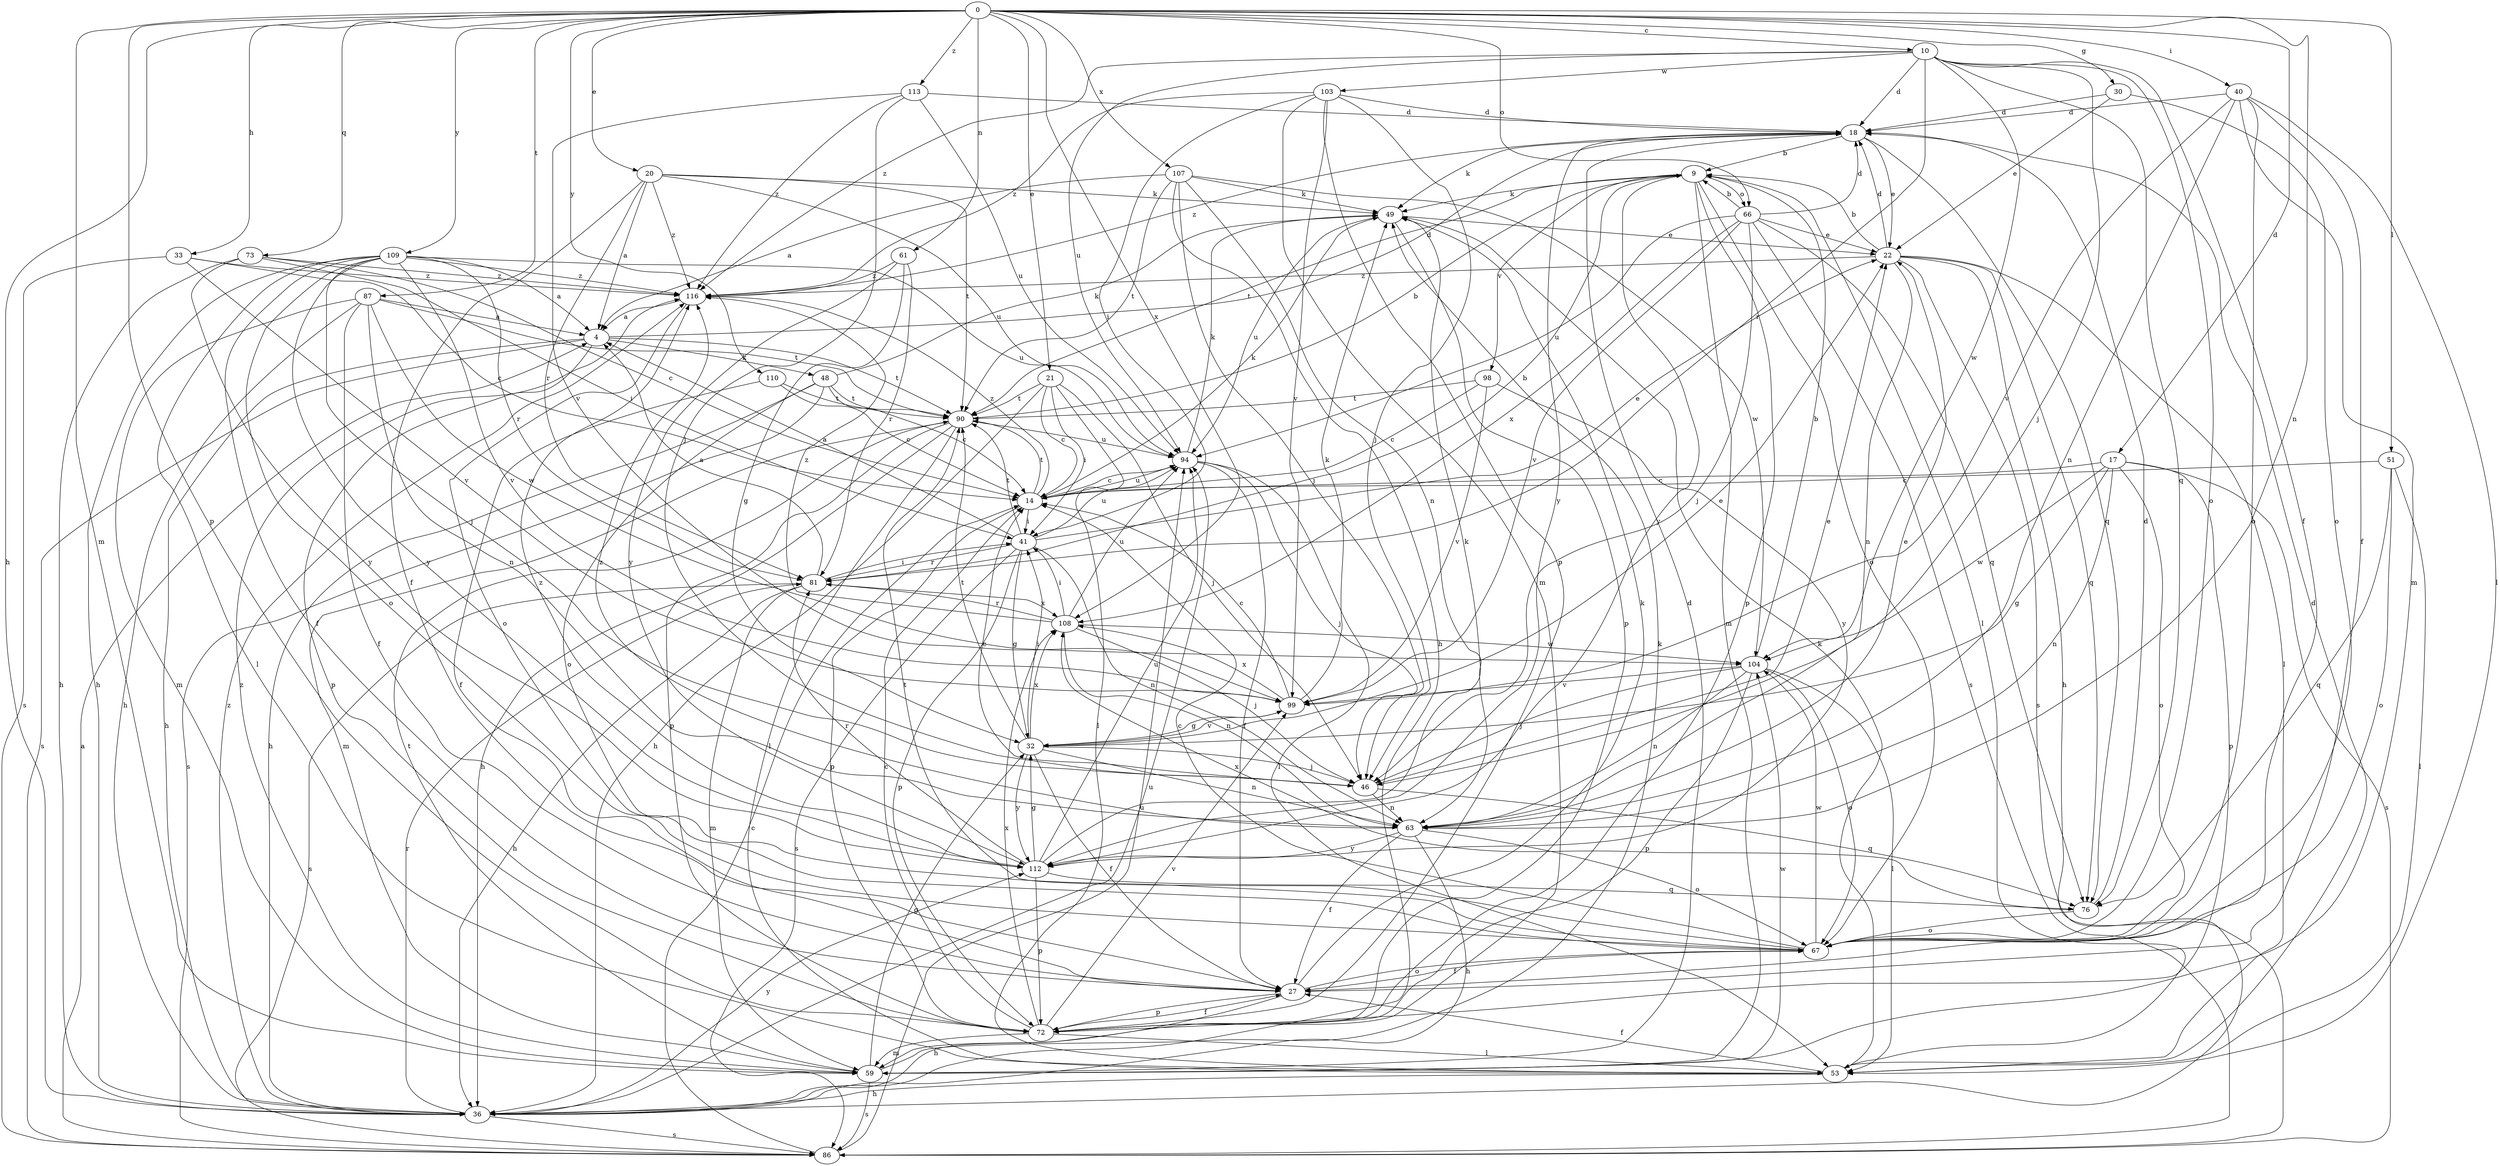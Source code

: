 strict digraph  {
0;
4;
9;
10;
14;
17;
18;
20;
21;
22;
27;
30;
32;
33;
36;
40;
41;
46;
48;
49;
51;
53;
59;
61;
63;
66;
67;
72;
73;
76;
81;
86;
87;
90;
94;
98;
99;
103;
104;
107;
108;
109;
110;
112;
113;
116;
0 -> 10  [label=c];
0 -> 17  [label=d];
0 -> 20  [label=e];
0 -> 21  [label=e];
0 -> 30  [label=g];
0 -> 33  [label=h];
0 -> 36  [label=h];
0 -> 40  [label=i];
0 -> 51  [label=l];
0 -> 59  [label=m];
0 -> 61  [label=n];
0 -> 63  [label=n];
0 -> 66  [label=o];
0 -> 72  [label=p];
0 -> 73  [label=q];
0 -> 87  [label=t];
0 -> 107  [label=x];
0 -> 108  [label=x];
0 -> 109  [label=y];
0 -> 110  [label=y];
0 -> 113  [label=z];
4 -> 18  [label=d];
4 -> 36  [label=h];
4 -> 48  [label=k];
4 -> 72  [label=p];
4 -> 86  [label=s];
4 -> 90  [label=t];
9 -> 49  [label=k];
9 -> 53  [label=l];
9 -> 59  [label=m];
9 -> 66  [label=o];
9 -> 67  [label=o];
9 -> 72  [label=p];
9 -> 90  [label=t];
9 -> 98  [label=v];
9 -> 112  [label=y];
10 -> 18  [label=d];
10 -> 27  [label=f];
10 -> 46  [label=j];
10 -> 67  [label=o];
10 -> 76  [label=q];
10 -> 81  [label=r];
10 -> 94  [label=u];
10 -> 103  [label=w];
10 -> 104  [label=w];
10 -> 116  [label=z];
14 -> 41  [label=i];
14 -> 49  [label=k];
14 -> 72  [label=p];
14 -> 90  [label=t];
14 -> 94  [label=u];
14 -> 116  [label=z];
17 -> 14  [label=c];
17 -> 32  [label=g];
17 -> 63  [label=n];
17 -> 67  [label=o];
17 -> 72  [label=p];
17 -> 86  [label=s];
17 -> 104  [label=w];
18 -> 9  [label=b];
18 -> 22  [label=e];
18 -> 49  [label=k];
18 -> 76  [label=q];
18 -> 112  [label=y];
18 -> 116  [label=z];
20 -> 4  [label=a];
20 -> 27  [label=f];
20 -> 49  [label=k];
20 -> 81  [label=r];
20 -> 90  [label=t];
20 -> 94  [label=u];
20 -> 116  [label=z];
21 -> 14  [label=c];
21 -> 36  [label=h];
21 -> 41  [label=i];
21 -> 46  [label=j];
21 -> 53  [label=l];
21 -> 90  [label=t];
22 -> 9  [label=b];
22 -> 18  [label=d];
22 -> 36  [label=h];
22 -> 53  [label=l];
22 -> 63  [label=n];
22 -> 76  [label=q];
22 -> 86  [label=s];
22 -> 116  [label=z];
27 -> 36  [label=h];
27 -> 49  [label=k];
27 -> 67  [label=o];
27 -> 72  [label=p];
30 -> 18  [label=d];
30 -> 22  [label=e];
30 -> 67  [label=o];
32 -> 22  [label=e];
32 -> 27  [label=f];
32 -> 41  [label=i];
32 -> 46  [label=j];
32 -> 63  [label=n];
32 -> 90  [label=t];
32 -> 99  [label=v];
32 -> 108  [label=x];
32 -> 112  [label=y];
33 -> 14  [label=c];
33 -> 86  [label=s];
33 -> 99  [label=v];
33 -> 116  [label=z];
36 -> 81  [label=r];
36 -> 86  [label=s];
36 -> 94  [label=u];
36 -> 112  [label=y];
36 -> 116  [label=z];
40 -> 18  [label=d];
40 -> 27  [label=f];
40 -> 53  [label=l];
40 -> 59  [label=m];
40 -> 63  [label=n];
40 -> 67  [label=o];
40 -> 99  [label=v];
41 -> 4  [label=a];
41 -> 22  [label=e];
41 -> 32  [label=g];
41 -> 63  [label=n];
41 -> 72  [label=p];
41 -> 81  [label=r];
41 -> 86  [label=s];
41 -> 90  [label=t];
41 -> 94  [label=u];
46 -> 14  [label=c];
46 -> 22  [label=e];
46 -> 63  [label=n];
46 -> 76  [label=q];
48 -> 14  [label=c];
48 -> 36  [label=h];
48 -> 49  [label=k];
48 -> 67  [label=o];
48 -> 86  [label=s];
48 -> 90  [label=t];
49 -> 22  [label=e];
49 -> 72  [label=p];
49 -> 94  [label=u];
51 -> 14  [label=c];
51 -> 53  [label=l];
51 -> 67  [label=o];
51 -> 76  [label=q];
53 -> 18  [label=d];
53 -> 27  [label=f];
53 -> 36  [label=h];
53 -> 49  [label=k];
59 -> 18  [label=d];
59 -> 32  [label=g];
59 -> 49  [label=k];
59 -> 86  [label=s];
59 -> 90  [label=t];
59 -> 104  [label=w];
59 -> 116  [label=z];
61 -> 32  [label=g];
61 -> 81  [label=r];
61 -> 112  [label=y];
61 -> 116  [label=z];
63 -> 22  [label=e];
63 -> 27  [label=f];
63 -> 36  [label=h];
63 -> 67  [label=o];
63 -> 112  [label=y];
63 -> 116  [label=z];
66 -> 9  [label=b];
66 -> 18  [label=d];
66 -> 22  [label=e];
66 -> 46  [label=j];
66 -> 76  [label=q];
66 -> 86  [label=s];
66 -> 94  [label=u];
66 -> 99  [label=v];
66 -> 108  [label=x];
67 -> 14  [label=c];
67 -> 27  [label=f];
67 -> 90  [label=t];
67 -> 104  [label=w];
72 -> 14  [label=c];
72 -> 27  [label=f];
72 -> 53  [label=l];
72 -> 59  [label=m];
72 -> 99  [label=v];
72 -> 108  [label=x];
73 -> 14  [label=c];
73 -> 36  [label=h];
73 -> 41  [label=i];
73 -> 112  [label=y];
73 -> 116  [label=z];
76 -> 18  [label=d];
76 -> 67  [label=o];
76 -> 108  [label=x];
81 -> 4  [label=a];
81 -> 9  [label=b];
81 -> 36  [label=h];
81 -> 41  [label=i];
81 -> 59  [label=m];
81 -> 86  [label=s];
81 -> 108  [label=x];
86 -> 4  [label=a];
86 -> 14  [label=c];
86 -> 94  [label=u];
87 -> 4  [label=a];
87 -> 27  [label=f];
87 -> 36  [label=h];
87 -> 59  [label=m];
87 -> 63  [label=n];
87 -> 90  [label=t];
87 -> 104  [label=w];
90 -> 9  [label=b];
90 -> 36  [label=h];
90 -> 53  [label=l];
90 -> 59  [label=m];
90 -> 72  [label=p];
90 -> 94  [label=u];
94 -> 14  [label=c];
94 -> 27  [label=f];
94 -> 46  [label=j];
94 -> 49  [label=k];
94 -> 53  [label=l];
98 -> 14  [label=c];
98 -> 90  [label=t];
98 -> 99  [label=v];
98 -> 112  [label=y];
99 -> 14  [label=c];
99 -> 32  [label=g];
99 -> 49  [label=k];
99 -> 108  [label=x];
103 -> 18  [label=d];
103 -> 41  [label=i];
103 -> 46  [label=j];
103 -> 59  [label=m];
103 -> 72  [label=p];
103 -> 99  [label=v];
103 -> 116  [label=z];
104 -> 9  [label=b];
104 -> 46  [label=j];
104 -> 53  [label=l];
104 -> 63  [label=n];
104 -> 67  [label=o];
104 -> 72  [label=p];
104 -> 99  [label=v];
107 -> 4  [label=a];
107 -> 36  [label=h];
107 -> 46  [label=j];
107 -> 49  [label=k];
107 -> 63  [label=n];
107 -> 90  [label=t];
107 -> 104  [label=w];
108 -> 41  [label=i];
108 -> 46  [label=j];
108 -> 63  [label=n];
108 -> 81  [label=r];
108 -> 94  [label=u];
108 -> 104  [label=w];
108 -> 116  [label=z];
109 -> 4  [label=a];
109 -> 27  [label=f];
109 -> 36  [label=h];
109 -> 46  [label=j];
109 -> 53  [label=l];
109 -> 67  [label=o];
109 -> 81  [label=r];
109 -> 94  [label=u];
109 -> 99  [label=v];
109 -> 112  [label=y];
109 -> 116  [label=z];
110 -> 14  [label=c];
110 -> 27  [label=f];
110 -> 90  [label=t];
112 -> 32  [label=g];
112 -> 49  [label=k];
112 -> 72  [label=p];
112 -> 76  [label=q];
112 -> 81  [label=r];
112 -> 94  [label=u];
112 -> 116  [label=z];
113 -> 18  [label=d];
113 -> 46  [label=j];
113 -> 94  [label=u];
113 -> 99  [label=v];
113 -> 116  [label=z];
116 -> 4  [label=a];
116 -> 67  [label=o];
}
